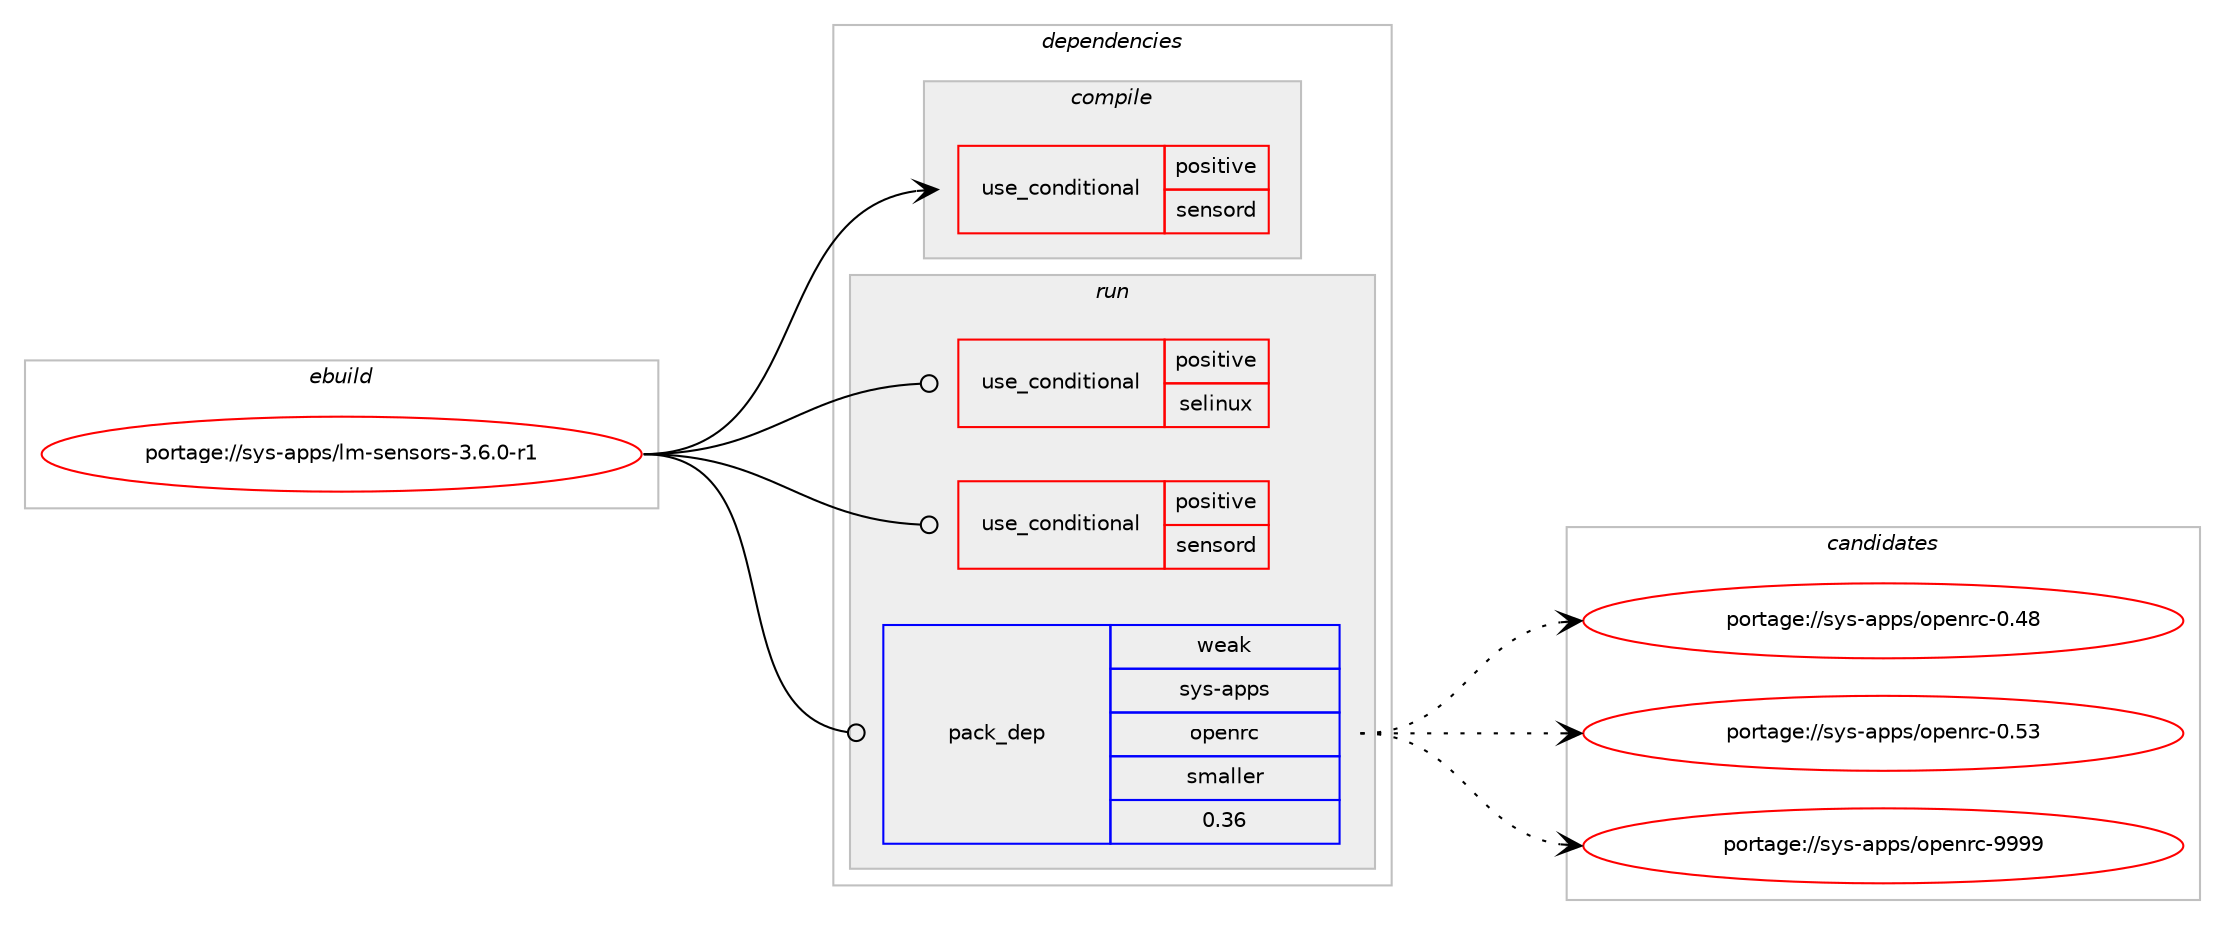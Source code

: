 digraph prolog {

# *************
# Graph options
# *************

newrank=true;
concentrate=true;
compound=true;
graph [rankdir=LR,fontname=Helvetica,fontsize=10,ranksep=1.5];#, ranksep=2.5, nodesep=0.2];
edge  [arrowhead=vee];
node  [fontname=Helvetica,fontsize=10];

# **********
# The ebuild
# **********

subgraph cluster_leftcol {
color=gray;
rank=same;
label=<<i>ebuild</i>>;
id [label="portage://sys-apps/lm-sensors-3.6.0-r1", color=red, width=4, href="../sys-apps/lm-sensors-3.6.0-r1.svg"];
}

# ****************
# The dependencies
# ****************

subgraph cluster_midcol {
color=gray;
label=<<i>dependencies</i>>;
subgraph cluster_compile {
fillcolor="#eeeeee";
style=filled;
label=<<i>compile</i>>;
subgraph cond10118 {
dependency14174 [label=<<TABLE BORDER="0" CELLBORDER="1" CELLSPACING="0" CELLPADDING="4"><TR><TD ROWSPAN="3" CELLPADDING="10">use_conditional</TD></TR><TR><TD>positive</TD></TR><TR><TD>sensord</TD></TR></TABLE>>, shape=none, color=red];
# *** BEGIN UNKNOWN DEPENDENCY TYPE (TODO) ***
# dependency14174 -> package_dependency(portage://sys-apps/lm-sensors-3.6.0-r1,install,no,net-analyzer,rrdtool,none,[,,],[],[])
# *** END UNKNOWN DEPENDENCY TYPE (TODO) ***

# *** BEGIN UNKNOWN DEPENDENCY TYPE (TODO) ***
# dependency14174 -> package_dependency(portage://sys-apps/lm-sensors-3.6.0-r1,install,no,virtual,logger,none,[,,],[],[])
# *** END UNKNOWN DEPENDENCY TYPE (TODO) ***

}
id:e -> dependency14174:w [weight=20,style="solid",arrowhead="vee"];
# *** BEGIN UNKNOWN DEPENDENCY TYPE (TODO) ***
# id -> package_dependency(portage://sys-apps/lm-sensors-3.6.0-r1,install,no,app-alternatives,lex,none,[,,],[],[])
# *** END UNKNOWN DEPENDENCY TYPE (TODO) ***

# *** BEGIN UNKNOWN DEPENDENCY TYPE (TODO) ***
# id -> package_dependency(portage://sys-apps/lm-sensors-3.6.0-r1,install,no,app-alternatives,yacc,none,[,,],[],[])
# *** END UNKNOWN DEPENDENCY TYPE (TODO) ***

}
subgraph cluster_compileandrun {
fillcolor="#eeeeee";
style=filled;
label=<<i>compile and run</i>>;
}
subgraph cluster_run {
fillcolor="#eeeeee";
style=filled;
label=<<i>run</i>>;
subgraph cond10119 {
dependency14175 [label=<<TABLE BORDER="0" CELLBORDER="1" CELLSPACING="0" CELLPADDING="4"><TR><TD ROWSPAN="3" CELLPADDING="10">use_conditional</TD></TR><TR><TD>positive</TD></TR><TR><TD>selinux</TD></TR></TABLE>>, shape=none, color=red];
# *** BEGIN UNKNOWN DEPENDENCY TYPE (TODO) ***
# dependency14175 -> package_dependency(portage://sys-apps/lm-sensors-3.6.0-r1,run,no,sec-policy,selinux-sensord,none,[,,],[],[])
# *** END UNKNOWN DEPENDENCY TYPE (TODO) ***

}
id:e -> dependency14175:w [weight=20,style="solid",arrowhead="odot"];
subgraph cond10120 {
dependency14176 [label=<<TABLE BORDER="0" CELLBORDER="1" CELLSPACING="0" CELLPADDING="4"><TR><TD ROWSPAN="3" CELLPADDING="10">use_conditional</TD></TR><TR><TD>positive</TD></TR><TR><TD>sensord</TD></TR></TABLE>>, shape=none, color=red];
# *** BEGIN UNKNOWN DEPENDENCY TYPE (TODO) ***
# dependency14176 -> package_dependency(portage://sys-apps/lm-sensors-3.6.0-r1,run,no,net-analyzer,rrdtool,none,[,,],[],[])
# *** END UNKNOWN DEPENDENCY TYPE (TODO) ***

# *** BEGIN UNKNOWN DEPENDENCY TYPE (TODO) ***
# dependency14176 -> package_dependency(portage://sys-apps/lm-sensors-3.6.0-r1,run,no,virtual,logger,none,[,,],[],[])
# *** END UNKNOWN DEPENDENCY TYPE (TODO) ***

}
id:e -> dependency14176:w [weight=20,style="solid",arrowhead="odot"];
# *** BEGIN UNKNOWN DEPENDENCY TYPE (TODO) ***
# id -> package_dependency(portage://sys-apps/lm-sensors-3.6.0-r1,run,no,dev-lang,perl,none,[,,],[],[])
# *** END UNKNOWN DEPENDENCY TYPE (TODO) ***

subgraph pack3911 {
dependency14177 [label=<<TABLE BORDER="0" CELLBORDER="1" CELLSPACING="0" CELLPADDING="4" WIDTH="220"><TR><TD ROWSPAN="6" CELLPADDING="30">pack_dep</TD></TR><TR><TD WIDTH="110">weak</TD></TR><TR><TD>sys-apps</TD></TR><TR><TD>openrc</TD></TR><TR><TD>smaller</TD></TR><TR><TD>0.36</TD></TR></TABLE>>, shape=none, color=blue];
}
id:e -> dependency14177:w [weight=20,style="solid",arrowhead="odot"];
}
}

# **************
# The candidates
# **************

subgraph cluster_choices {
rank=same;
color=gray;
label=<<i>candidates</i>>;

subgraph choice3911 {
color=black;
nodesep=1;
choice115121115459711211211547111112101110114994548465256 [label="portage://sys-apps/openrc-0.48", color=red, width=4,href="../sys-apps/openrc-0.48.svg"];
choice115121115459711211211547111112101110114994548465351 [label="portage://sys-apps/openrc-0.53", color=red, width=4,href="../sys-apps/openrc-0.53.svg"];
choice115121115459711211211547111112101110114994557575757 [label="portage://sys-apps/openrc-9999", color=red, width=4,href="../sys-apps/openrc-9999.svg"];
dependency14177:e -> choice115121115459711211211547111112101110114994548465256:w [style=dotted,weight="100"];
dependency14177:e -> choice115121115459711211211547111112101110114994548465351:w [style=dotted,weight="100"];
dependency14177:e -> choice115121115459711211211547111112101110114994557575757:w [style=dotted,weight="100"];
}
}

}
